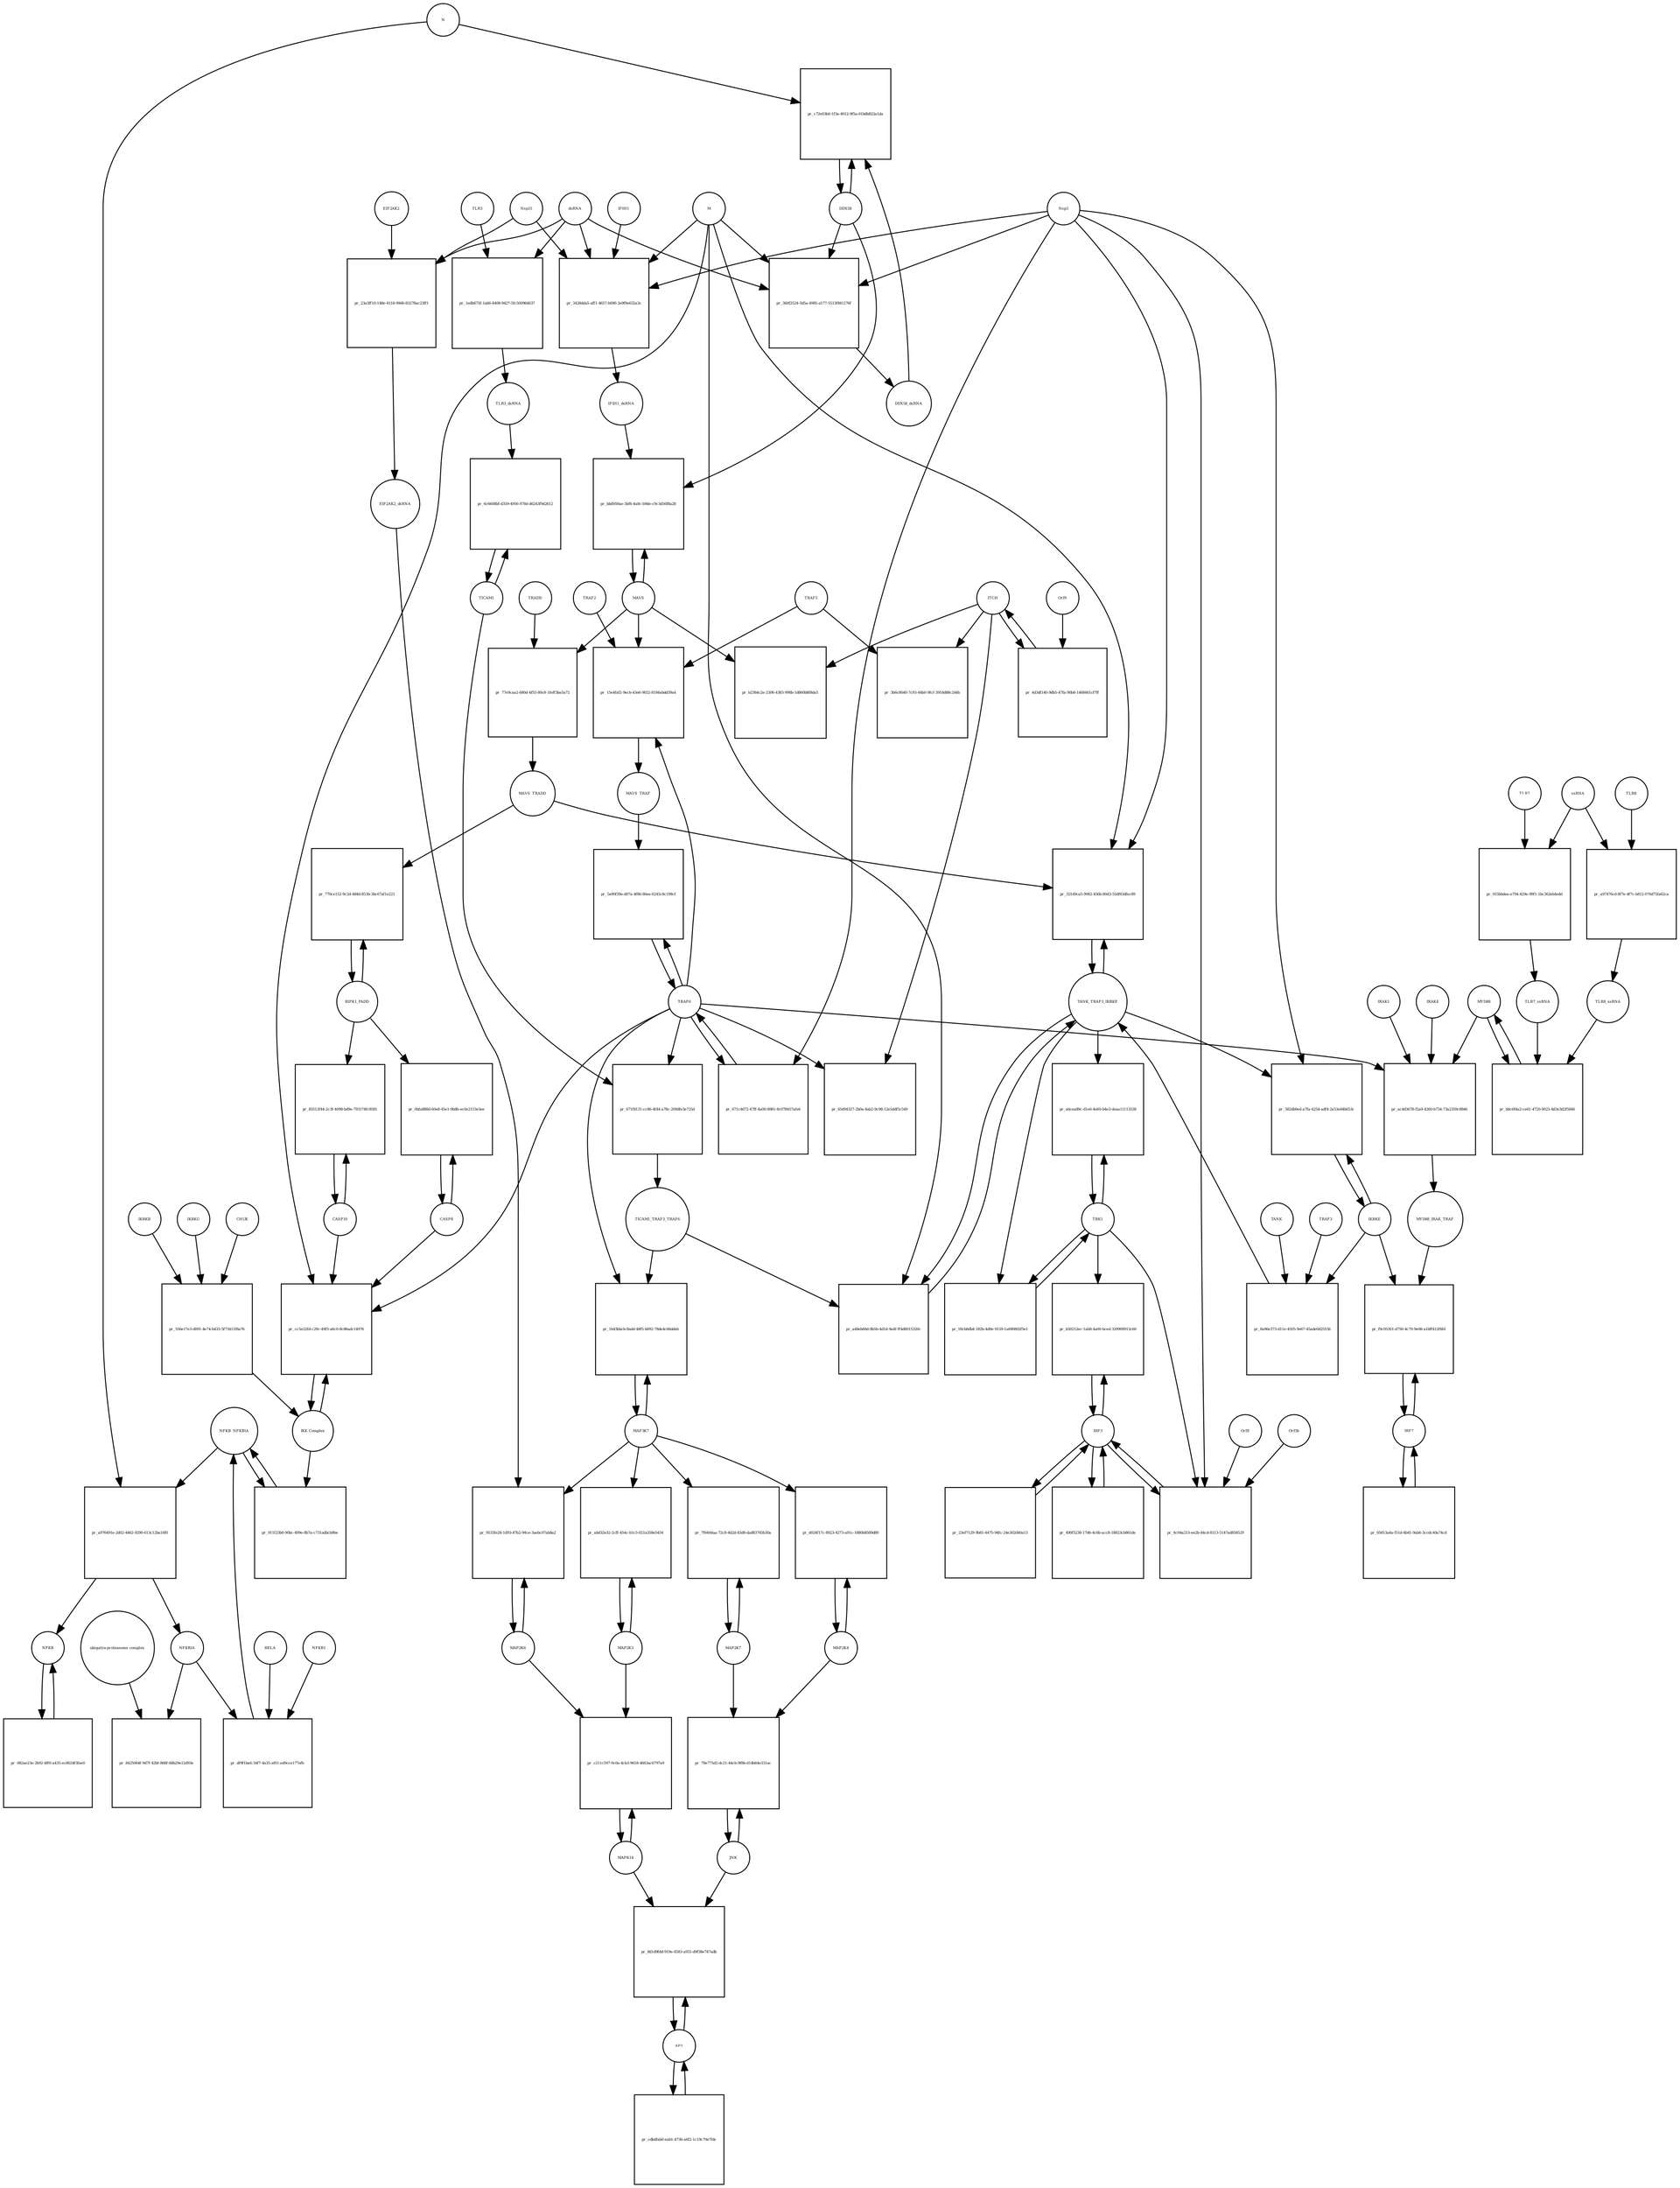 strict digraph  {
NFKB_NFKBIA [annotation="", bipartite=0, cls=complex, fontsize=4, label=NFKB_NFKBIA, shape=circle];
"pr_a976491e-2d02-4462-9290-613c12ba16f0" [annotation="", bipartite=1, cls=process, fontsize=4, label="pr_a976491e-2d02-4462-9290-613c12ba16f0", shape=square];
NFKB [annotation="", bipartite=0, cls=complex, fontsize=4, label=NFKB, shape=circle];
NFKBIA [annotation=urn_miriam_hgnc_7797, bipartite=0, cls=macromolecule, fontsize=4, label=NFKBIA, shape=circle];
N [annotation=urn_miriam_ncbiprotein_1798174255, bipartite=0, cls=macromolecule, fontsize=4, label=N, shape=circle];
TLR3 [annotation=urn_miriam_hgnc_11849, bipartite=0, cls="macromolecule multimer", fontsize=4, label=TLR3, shape=circle];
"pr_1edb675f-1a66-4408-9427-5fc500964637" [annotation="", bipartite=1, cls=process, fontsize=4, label="pr_1edb675f-1a66-4408-9427-5fc500964637", shape=square];
dsRNA [annotation="", bipartite=0, cls="nucleic acid feature", fontsize=4, label=dsRNA, shape=circle];
TLR3_dsRNA [annotation="", bipartite=0, cls=complex, fontsize=4, label=TLR3_dsRNA, shape=circle];
"pr_360f2524-5d5a-4985-a177-5513f841276f" [annotation="", bipartite=1, cls=process, fontsize=4, label="pr_360f2524-5d5a-4985-a177-5513f841276f", shape=square];
DDX58_dsRNA [annotation="", bipartite=0, cls=complex, fontsize=4, label=DDX58_dsRNA, shape=circle];
M [annotation=urn_miriam_ncbiprotein_1796318601, bipartite=0, cls=macromolecule, fontsize=4, label=M, shape=circle];
Nsp3 [annotation=urn_miriam_ncbiprotein_1802476807, bipartite=0, cls=macromolecule, fontsize=4, label=Nsp3, shape=circle];
DDX58 [annotation=urn_miriam_hgnc_19102, bipartite=0, cls=macromolecule, fontsize=4, label=DDX58, shape=circle];
"pr_3428dda5-aff1-4657-b090-2e9f9e632a3c" [annotation="", bipartite=1, cls=process, fontsize=4, label="pr_3428dda5-aff1-4657-b090-2e9f9e632a3c", shape=square];
IFIH1_dsRNA [annotation="", bipartite=0, cls=complex, fontsize=4, label=IFIH1_dsRNA, shape=circle];
Nsp15 [annotation=urn_miriam_ncbiprotein_1802476818, bipartite=0, cls=macromolecule, fontsize=4, label=Nsp15, shape=circle];
IFIH1 [annotation=urn_miriam_hgnc_18873, bipartite=0, cls=macromolecule, fontsize=4, label=IFIH1, shape=circle];
"pr_c72e03b0-1f3a-4912-9f5a-01b6b822a1da" [annotation="", bipartite=1, cls=process, fontsize=4, label="pr_c72e03b0-1f3a-4912-9f5a-01b6b822a1da", shape=square];
MAVS [annotation=urn_miriam_hgnc_29233, bipartite=0, cls="macromolecule multimer", fontsize=4, label=MAVS, shape=circle];
"pr_bbd959ae-3bf6-4a8c-b9de-c9c3d56f8a28" [annotation="", bipartite=1, cls=process, fontsize=4, label="pr_bbd959ae-3bf6-4a8c-b9de-c9c3d56f8a28", shape=square];
"pr_8425064f-9d7f-42bf-868f-68b29e12d93e" [annotation="", bipartite=1, cls=process, fontsize=4, label="pr_8425064f-9d7f-42bf-868f-68b29e12d93e", shape=square];
"ubiquitin-proteasome complex" [annotation="", bipartite=0, cls=complex, fontsize=4, label="ubiquitin-proteasome complex", shape=circle];
IRF3 [annotation=urn_miriam_hgnc_6118, bipartite=0, cls="macromolecule multimer", fontsize=4, label=IRF3, shape=circle];
"pr_b50212ec-1ab8-4a00-bced-329900913c60" [annotation="", bipartite=1, cls=process, fontsize=4, label="pr_b50212ec-1ab8-4a00-bced-329900913c60", shape=square];
TBK1 [annotation="", bipartite=0, cls=macromolecule, fontsize=4, label=TBK1, shape=circle];
"pr_4c04a213-ee2b-44cd-8113-5147ad858529" [annotation="", bipartite=1, cls=process, fontsize=4, label="pr_4c04a213-ee2b-44cd-8113-5147ad858529", shape=square];
Orf3b [annotation=urn_miriam_uniprot_P59633, bipartite=0, cls=macromolecule, fontsize=4, label=Orf3b, shape=circle];
Orf8 [annotation=urn_miriam_ncbiprotein_1796318604, bipartite=0, cls=macromolecule, fontsize=4, label=Orf8, shape=circle];
IRF7 [annotation=urn_miriam_hgnc_6122, bipartite=0, cls="macromolecule multimer", fontsize=4, label=IRF7, shape=circle];
"pr_f9c05301-d750-4c70-9e08-a1bff412f6fd" [annotation="", bipartite=1, cls=process, fontsize=4, label="pr_f9c05301-d750-4c70-9e08-a1bff412f6fd", shape=square];
IKBKE [annotation=urn_miriam_hgnc_14552, bipartite=0, cls=macromolecule, fontsize=4, label=IKBKE, shape=circle];
MYD88_IRAK_TRAF [annotation="", bipartite=0, cls=complex, fontsize=4, label=MYD88_IRAK_TRAF, shape=circle];
TRAF6 [annotation=urn_miriam_hgnc_12036, bipartite=0, cls=macromolecule, fontsize=4, label=TRAF6, shape=circle];
"pr_5e90f39e-d07a-4f86-86ee-6245c8c198cf" [annotation="", bipartite=1, cls=process, fontsize=4, label="pr_5e90f39e-d07a-4f86-86ee-6245c8c198cf", shape=square];
MAVS_TRAF [annotation="", bipartite=0, cls=complex, fontsize=4, label=MAVS_TRAF, shape=circle];
"pr_b2384c2e-2306-4383-998b-1d860b8f8da5" [annotation="", bipartite=1, cls=process, fontsize=4, label="pr_b2384c2e-2306-4383-998b-1d860b8f8da5", shape=square];
ITCH [annotation="", bipartite=0, cls=macromolecule, fontsize=4, label=ITCH, shape=circle];
TRAF5 [annotation=urn_miriam_hgnc_12035, bipartite=0, cls=macromolecule, fontsize=4, label=TRAF5, shape=circle];
"pr_3b6c8040-7c93-44b0-9fcf-3918d88c244b" [annotation="", bipartite=1, cls=process, fontsize=4, label="pr_3b6c8040-7c93-44b0-9fcf-3918d88c244b", shape=square];
"pr_65d94327-2b0a-4ab2-9c98-12e5ddf5c549" [annotation="", bipartite=1, cls=process, fontsize=4, label="pr_65d94327-2b0a-4ab2-9c98-12e5ddf5c549", shape=square];
TICAM1 [annotation=urn_miriam_hgnc_18348, bipartite=0, cls=macromolecule, fontsize=4, label=TICAM1, shape=circle];
"pr_6c6608bf-d359-4956-978d-d6243f9d2612" [annotation="", bipartite=1, cls=process, fontsize=4, label="pr_6c6608bf-d359-4956-978d-d6243f9d2612", shape=square];
"pr_671f8131-cc86-4f44-a78c-209dfe3e725d" [annotation="", bipartite=1, cls=process, fontsize=4, label="pr_671f8131-cc86-4f44-a78c-209dfe3e725d", shape=square];
TICAM1_TRAF3_TRAF6 [annotation="", bipartite=0, cls=complex, fontsize=4, label=TICAM1_TRAF3_TRAF6, shape=circle];
TANK_TRAF3_IKBKE [annotation="", bipartite=0, cls=complex, fontsize=4, label=TANK_TRAF3_IKBKE, shape=circle];
"pr_a48eb66d-8b5b-4d1d-9a4f-ff4d8015320c" [annotation="", bipartite=1, cls=process, fontsize=4, label="pr_a48eb66d-8b5b-4d1d-9a4f-ff4d8015320c", shape=square];
"pr_abcea89c-d1e6-4e60-b4e3-deaa11113538" [annotation="", bipartite=1, cls=process, fontsize=4, label="pr_abcea89c-d1e6-4e60-b4e3-deaa11113538", shape=square];
"pr_582db9ed-a7fa-4254-adf4-2e53e84b653c" [annotation="", bipartite=1, cls=process, fontsize=4, label="pr_582db9ed-a7fa-4254-adf4-2e53e84b653c", shape=square];
MYD88 [annotation="", bipartite=0, cls=macromolecule, fontsize=4, label=MYD88, shape=circle];
"pr_ac4d3678-f2a9-4260-b734-73a2359c8846" [annotation="", bipartite=1, cls=process, fontsize=4, label="pr_ac4d3678-f2a9-4260-b734-73a2359c8846", shape=square];
IRAK1 [annotation=urn_miriam_hgnc_6112, bipartite=0, cls=macromolecule, fontsize=4, label=IRAK1, shape=circle];
IRAK4 [annotation=urn_miriam_hgnc_17967, bipartite=0, cls=macromolecule, fontsize=4, label=IRAK4, shape=circle];
TLR7 [annotation=urn_miriam_hgnc_15631, bipartite=0, cls=macromolecule, fontsize=4, label=TLR7, shape=circle];
"pr_055bbdee-e794-429e-99f1-1bc362eb4edd" [annotation="", bipartite=1, cls=process, fontsize=4, label="pr_055bbdee-e794-429e-99f1-1bc362eb4edd", shape=square];
TLR7_ssRNA [annotation="", bipartite=0, cls=complex, fontsize=4, label=TLR7_ssRNA, shape=circle];
ssRNA [annotation="", bipartite=0, cls="nucleic acid feature", fontsize=4, label=ssRNA, shape=circle];
TLR8 [annotation=urn_miriam_hgnc_15632, bipartite=0, cls=macromolecule, fontsize=4, label=TLR8, shape=circle];
"pr_a97476cd-8f7e-4f7c-b812-076d75fa62ca" [annotation="", bipartite=1, cls=process, fontsize=4, label="pr_a97476cd-8f7e-4f7c-b812-076d75fa62ca", shape=square];
TLR8_ssRNA [annotation="", bipartite=0, cls=complex, fontsize=4, label=TLR8_ssRNA, shape=circle];
"pr_b6c6f4a2-ce61-4720-9023-8d3e3d2f5846" [annotation="", bipartite=1, cls=process, fontsize=4, label="pr_b6c6f4a2-ce61-4720-9023-8d3e3d2f5846", shape=square];
MAP3K7 [annotation="", bipartite=0, cls=macromolecule, fontsize=4, label=MAP3K7, shape=circle];
"pr_1b43bbcb-8add-48f5-b092-78de4c66ddeb" [annotation="", bipartite=1, cls=process, fontsize=4, label="pr_1b43bbcb-8add-48f5-b092-78de4c66ddeb", shape=square];
TRAF2 [annotation=urn_miriam_hgnc_12032, bipartite=0, cls=macromolecule, fontsize=4, label=TRAF2, shape=circle];
"pr_15e4faf2-9ecb-43e6-9022-8184abdd39a4" [annotation="", bipartite=1, cls=process, fontsize=4, label="pr_15e4faf2-9ecb-43e6-9022-8184abdd39a4", shape=square];
"pr_4d3df140-9db5-47fa-90b8-1468461cf7ff" [annotation="", bipartite=1, cls=process, fontsize=4, label="pr_4d3df140-9db5-47fa-90b8-1468461cf7ff", shape=square];
Orf9 [annotation=urn_miriam_uniprot_P59636, bipartite=0, cls=macromolecule, fontsize=4, label=Orf9, shape=circle];
"pr_77e9caa2-680d-4f55-80c8-1feff3ba5a72" [annotation="", bipartite=1, cls=process, fontsize=4, label="pr_77e9caa2-680d-4f55-80c8-1feff3ba5a72", shape=square];
MAVS_TRADD [annotation="", bipartite=0, cls=complex, fontsize=4, label=MAVS_TRADD, shape=circle];
TRADD [annotation=urn_miriam_hgnc_12030, bipartite=0, cls=macromolecule, fontsize=4, label=TRADD, shape=circle];
"pr_671c4672-47ff-4a00-8981-8c078457afe6" [annotation="", bipartite=1, cls=process, fontsize=4, label="pr_671c4672-47ff-4a00-8981-8c078457afe6", shape=square];
AP1 [annotation="", bipartite=0, cls=complex, fontsize=4, label=AP1, shape=circle];
"pr_8d1d9fdd-919e-4583-a931-d9f38e747adb" [annotation="", bipartite=1, cls=process, fontsize=4, label="pr_8d1d9fdd-919e-4583-a931-d9f38e747adb", shape=square];
MAPK14 [annotation="", bipartite=0, cls=macromolecule, fontsize=4, label=MAPK14, shape=circle];
JNK [annotation="", bipartite=0, cls=complex, fontsize=4, label=JNK, shape=circle];
"pr_78e775d2-dc21-44cb-9f8b-d14b64e331ac" [annotation="", bipartite=1, cls=process, fontsize=4, label="pr_78e775d2-dc21-44cb-9f8b-d14b64e331ac", shape=square];
MAP2K7 [annotation="", bipartite=0, cls=macromolecule, fontsize=4, label=MAP2K7, shape=circle];
MAP2K4 [annotation="", bipartite=0, cls=macromolecule, fontsize=4, label=MAP2K4, shape=circle];
"pr_d024f17c-8923-4273-a91c-1880b8589d80" [annotation="", bipartite=1, cls=process, fontsize=4, label="pr_d024f17c-8923-4273-a91c-1880b8589d80", shape=square];
"pr_7f6444aa-72c8-4d2d-83d8-dad83765b30a" [annotation="", bipartite=1, cls=process, fontsize=4, label="pr_7f6444aa-72c8-4d2d-83d8-dad83765b30a", shape=square];
MAP2K3 [annotation="", bipartite=0, cls=macromolecule, fontsize=4, label=MAP2K3, shape=circle];
"pr_abd32e32-2cff-454c-b1c5-021a358e5454" [annotation="", bipartite=1, cls=process, fontsize=4, label="pr_abd32e32-2cff-454c-b1c5-021a358e5454", shape=square];
MAP2K6 [annotation="", bipartite=0, cls=macromolecule, fontsize=4, label=MAP2K6, shape=circle];
"pr_9533fe28-1d93-47b2-94ce-3aebc07ab8a2" [annotation="", bipartite=1, cls=process, fontsize=4, label="pr_9533fe28-1d93-47b2-94ce-3aebc07ab8a2", shape=square];
EIF2AK2_dsRNA [annotation="", bipartite=0, cls=complex, fontsize=4, label=EIF2AK2_dsRNA, shape=circle];
"pr_23a3ff10-148e-4118-99d6-83278ac23ff1" [annotation="", bipartite=1, cls=process, fontsize=4, label="pr_23a3ff10-148e-4118-99d6-83278ac23ff1", shape=square];
EIF2AK2 [annotation=urn_miriam_hgnc_9437, bipartite=0, cls=macromolecule, fontsize=4, label=EIF2AK2, shape=circle];
RIPK1_FADD [annotation="", bipartite=0, cls=complex, fontsize=4, label=RIPK1_FADD, shape=circle];
"pr_770ce152-9c2d-484d-853b-3bc67af1e221" [annotation="", bipartite=1, cls=process, fontsize=4, label="pr_770ce152-9c2d-484d-853b-3bc67af1e221", shape=square];
CASP8 [annotation="", bipartite=0, cls=macromolecule, fontsize=4, label=CASP8, shape=circle];
"pr_0bfa888d-60e8-45e1-9b8b-ec0e2153e3ee" [annotation="", bipartite=1, cls=process, fontsize=4, label="pr_0bfa888d-60e8-45e1-9b8b-ec0e2153e3ee", shape=square];
CASP10 [annotation="", bipartite=0, cls=macromolecule, fontsize=4, label=CASP10, shape=circle];
"pr_85512f44-2c3f-4098-bd9e-793174fc8581" [annotation="", bipartite=1, cls=process, fontsize=4, label="pr_85512f44-2c3f-4098-bd9e-793174fc8581", shape=square];
"pr_911f23b0-90bc-499e-8b7a-c731adbcb9be" [annotation="", bipartite=1, cls=process, fontsize=4, label="pr_911f23b0-90bc-499e-8b7a-c731adbcb9be", shape=square];
"IKK Complex" [annotation="", bipartite=0, cls=complex, fontsize=4, label="IKK Complex", shape=circle];
"pr_cc5e22fd-c29c-49f3-a6c0-8c86adc14976" [annotation="", bipartite=1, cls=process, fontsize=4, label="pr_cc5e22fd-c29c-49f3-a6c0-8c86adc14976", shape=square];
"pr_df9f1ba6-34f7-4a35-af01-ed9cce177afb" [annotation="", bipartite=1, cls=process, fontsize=4, label="pr_df9f1ba6-34f7-4a35-af01-ed9cce177afb", shape=square];
RELA [annotation="", bipartite=0, cls=macromolecule, fontsize=4, label=RELA, shape=circle];
NFKB1 [annotation="", bipartite=0, cls=macromolecule, fontsize=4, label=NFKB1, shape=circle];
IKBKG [annotation="", bipartite=0, cls=macromolecule, fontsize=4, label=IKBKG, shape=circle];
"pr_556e17e3-d091-4e74-b433-5f73411f8a76" [annotation="", bipartite=1, cls=process, fontsize=4, label="pr_556e17e3-d091-4e74-b433-5f73411f8a76", shape=square];
CHUK [annotation="", bipartite=0, cls=macromolecule, fontsize=4, label=CHUK, shape=circle];
IKBKB [annotation="", bipartite=0, cls=macromolecule, fontsize=4, label=IKBKB, shape=circle];
"pr_321d9ca5-9082-456b-80d3-55df63dfec89" [annotation="", bipartite=1, cls=process, fontsize=4, label="pr_321d9ca5-9082-456b-80d3-55df63dfec89", shape=square];
"pr_59cb8db4-182b-4d0e-9159-1a690802f5e1" [annotation="", bipartite=1, cls=process, fontsize=4, label="pr_59cb8db4-182b-4d0e-9159-1a690802f5e1", shape=square];
"pr_c211c597-9c0a-4cb3-9618-4663ac6797a9" [annotation="", bipartite=1, cls=process, fontsize=4, label="pr_c211c597-9c0a-4cb3-9618-4663ac6797a9", shape=square];
TRAF3 [annotation="", bipartite=0, cls=macromolecule, fontsize=4, label=TRAF3, shape=circle];
"pr_8a96e373-d11e-4505-9e67-45ade0d2553b" [annotation="", bipartite=1, cls=process, fontsize=4, label="pr_8a96e373-d11e-4505-9e67-45ade0d2553b", shape=square];
TANK [annotation="", bipartite=0, cls=macromolecule, fontsize=4, label=TANK, shape=circle];
"pr_082ae23e-2b92-4ff0-a435-ec8624f3fae0" [annotation="", bipartite=1, cls=process, fontsize=4, label="pr_082ae23e-2b92-4ff0-a435-ec8624f3fae0", shape=square];
"pr_490f5238-17d6-4c6b-acc8-18823cb861de" [annotation="", bipartite=1, cls=process, fontsize=4, label="pr_490f5238-17d6-4c6b-acc8-18823cb861de", shape=square];
"pr_23ef7129-9b81-4475-94fc-24e302d40a13" [annotation="", bipartite=1, cls=process, fontsize=4, label="pr_23ef7129-9b81-4475-94fc-24e302d40a13", shape=square];
"pr_05813a4a-f51d-4b41-9ab6-3ccdc40a74cd" [annotation="", bipartite=1, cls=process, fontsize=4, label="pr_05813a4a-f51d-4b41-9ab6-3ccdc40a74cd", shape=square];
"pr_cdbdfab0-eab1-4736-a6f2-1c19c79e7fdc" [annotation="", bipartite=1, cls=process, fontsize=4, label="pr_cdbdfab0-eab1-4736-a6f2-1c19c79e7fdc", shape=square];
NFKB_NFKBIA -> "pr_a976491e-2d02-4462-9290-613c12ba16f0"  [annotation="", interaction_type=consumption];
NFKB_NFKBIA -> "pr_911f23b0-90bc-499e-8b7a-c731adbcb9be"  [annotation="", interaction_type=consumption];
"pr_a976491e-2d02-4462-9290-613c12ba16f0" -> NFKB  [annotation="", interaction_type=production];
"pr_a976491e-2d02-4462-9290-613c12ba16f0" -> NFKBIA  [annotation="", interaction_type=production];
NFKB -> "pr_082ae23e-2b92-4ff0-a435-ec8624f3fae0"  [annotation="", interaction_type=consumption];
NFKBIA -> "pr_8425064f-9d7f-42bf-868f-68b29e12d93e"  [annotation="", interaction_type=consumption];
NFKBIA -> "pr_df9f1ba6-34f7-4a35-af01-ed9cce177afb"  [annotation="", interaction_type=consumption];
N -> "pr_a976491e-2d02-4462-9290-613c12ba16f0"  [annotation="urn_miriam_pubmed_16143815|urn_miriam_taxonomy_694009", interaction_type=stimulation];
N -> "pr_c72e03b0-1f3a-4912-9f5a-01b6b822a1da"  [annotation="urn_miriam_pubmed_25581309|urn_miriam_pubmed_28148787|urn_miriam_taxonomy_694009", interaction_type=inhibition];
TLR3 -> "pr_1edb675f-1a66-4408-9427-5fc500964637"  [annotation="", interaction_type=consumption];
"pr_1edb675f-1a66-4408-9427-5fc500964637" -> TLR3_dsRNA  [annotation="", interaction_type=production];
dsRNA -> "pr_1edb675f-1a66-4408-9427-5fc500964637"  [annotation="", interaction_type=consumption];
dsRNA -> "pr_360f2524-5d5a-4985-a177-5513f841276f"  [annotation="", interaction_type=consumption];
dsRNA -> "pr_3428dda5-aff1-4657-b090-2e9f9e632a3c"  [annotation="", interaction_type=consumption];
dsRNA -> "pr_23a3ff10-148e-4118-99d6-83278ac23ff1"  [annotation="", interaction_type=consumption];
TLR3_dsRNA -> "pr_6c6608bf-d359-4956-978d-d6243f9d2612"  [annotation=urn_miriam_pubmed_20303872, interaction_type=stimulation];
"pr_360f2524-5d5a-4985-a177-5513f841276f" -> DDX58_dsRNA  [annotation="", interaction_type=production];
DDX58_dsRNA -> "pr_c72e03b0-1f3a-4912-9f5a-01b6b822a1da"  [annotation="urn_miriam_pubmed_25581309|urn_miriam_pubmed_28148787|urn_miriam_taxonomy_694009", interaction_type=catalysis];
M -> "pr_360f2524-5d5a-4985-a177-5513f841276f"  [annotation="urn_miriam_pubmed_20303872|urn_miriam_pubmed_19380580|urn_miriam_pubmed_31226023|urn_miriam_taxonomy_694009", interaction_type=inhibition];
M -> "pr_3428dda5-aff1-4657-b090-2e9f9e632a3c"  [annotation="urn_miriam_pubmed_28484023|urn_miriam_pubmed_19380580|urn_miriam_pubmed_31226023|urn_miriam_taxonomy_694009", interaction_type=inhibition];
M -> "pr_a48eb66d-8b5b-4d1d-9a4f-ff4d8015320c"  [annotation="urn_miriam_pubmed_19380580|urn_miriam_pubmed_19366914|urn_miriam_taxonomy_694009", interaction_type=inhibition];
M -> "pr_cc5e22fd-c29c-49f3-a6c0-8c86adc14976"  [annotation="urn_miriam_pubmed_19366914|urn_miriam_pubmed_20303872|urn_miriam_pubmed_17705188|urn_miriam_pubmed_694009", interaction_type=inhibition];
M -> "pr_321d9ca5-9082-456b-80d3-55df63dfec89"  [annotation="urn_miriam_pubmed_19366914|urn_miriam_pubmed_27164085|urn_miriam_pubmed_19380580|urn_miriam_taxonomy_694009", interaction_type=inhibition];
Nsp3 -> "pr_360f2524-5d5a-4985-a177-5513f841276f"  [annotation="urn_miriam_pubmed_20303872|urn_miriam_pubmed_19380580|urn_miriam_pubmed_31226023|urn_miriam_taxonomy_694009", interaction_type=inhibition];
Nsp3 -> "pr_3428dda5-aff1-4657-b090-2e9f9e632a3c"  [annotation="urn_miriam_pubmed_28484023|urn_miriam_pubmed_19380580|urn_miriam_pubmed_31226023|urn_miriam_taxonomy_694009", interaction_type=inhibition];
Nsp3 -> "pr_4c04a213-ee2b-44cd-8113-5147ad858529"  [annotation="urn_miriam_pubmed_17761676|urn_miriam_pubmed_31226023|urn_miriam_taxonomy_694009", interaction_type=inhibition];
Nsp3 -> "pr_582db9ed-a7fa-4254-adf4-2e53e84b653c"  [annotation="urn_miriam_pubmed_20303872|urn_miriam_pubmed_31226023|urn_miriam_taxonomy_694009", interaction_type=inhibition];
Nsp3 -> "pr_671c4672-47ff-4a00-8981-8c078457afe6"  [annotation="urn_miriam_pubmed_27164085|urn_miriam_taxonomy_694009", interaction_type=catalysis];
Nsp3 -> "pr_321d9ca5-9082-456b-80d3-55df63dfec89"  [annotation="urn_miriam_pubmed_19366914|urn_miriam_pubmed_27164085|urn_miriam_pubmed_19380580|urn_miriam_taxonomy_694009", interaction_type=inhibition];
DDX58 -> "pr_360f2524-5d5a-4985-a177-5513f841276f"  [annotation="", interaction_type=consumption];
DDX58 -> "pr_c72e03b0-1f3a-4912-9f5a-01b6b822a1da"  [annotation="", interaction_type=consumption];
DDX58 -> "pr_bbd959ae-3bf6-4a8c-b9de-c9c3d56f8a28"  [annotation=urn_miriam_pubmed_25581309, interaction_type=catalysis];
"pr_3428dda5-aff1-4657-b090-2e9f9e632a3c" -> IFIH1_dsRNA  [annotation="", interaction_type=production];
IFIH1_dsRNA -> "pr_bbd959ae-3bf6-4a8c-b9de-c9c3d56f8a28"  [annotation=urn_miriam_pubmed_25581309, interaction_type=catalysis];
Nsp15 -> "pr_3428dda5-aff1-4657-b090-2e9f9e632a3c"  [annotation="urn_miriam_pubmed_28484023|urn_miriam_pubmed_19380580|urn_miriam_pubmed_31226023|urn_miriam_taxonomy_694009", interaction_type=inhibition];
Nsp15 -> "pr_23a3ff10-148e-4118-99d6-83278ac23ff1"  [annotation="urn_miriam_pubmed_28484023|urn_miriam_pubmed_19366914|urn_miriam_taxonomy_694009", interaction_type=inhibition];
IFIH1 -> "pr_3428dda5-aff1-4657-b090-2e9f9e632a3c"  [annotation="", interaction_type=consumption];
"pr_c72e03b0-1f3a-4912-9f5a-01b6b822a1da" -> DDX58  [annotation="", interaction_type=production];
MAVS -> "pr_bbd959ae-3bf6-4a8c-b9de-c9c3d56f8a28"  [annotation="", interaction_type=consumption];
MAVS -> "pr_b2384c2e-2306-4383-998b-1d860b8f8da5"  [annotation="", interaction_type=consumption];
MAVS -> "pr_15e4faf2-9ecb-43e6-9022-8184abdd39a4"  [annotation="", interaction_type=consumption];
MAVS -> "pr_77e9caa2-680d-4f55-80c8-1feff3ba5a72"  [annotation="", interaction_type=consumption];
"pr_bbd959ae-3bf6-4a8c-b9de-c9c3d56f8a28" -> MAVS  [annotation="", interaction_type=production];
"ubiquitin-proteasome complex" -> "pr_8425064f-9d7f-42bf-868f-68b29e12d93e"  [annotation=urn_miriam_pubmed_20303872, interaction_type=catalysis];
IRF3 -> "pr_b50212ec-1ab8-4a00-bced-329900913c60"  [annotation="", interaction_type=consumption];
IRF3 -> "pr_4c04a213-ee2b-44cd-8113-5147ad858529"  [annotation="", interaction_type=consumption];
IRF3 -> "pr_490f5238-17d6-4c6b-acc8-18823cb861de"  [annotation="", interaction_type=consumption];
IRF3 -> "pr_23ef7129-9b81-4475-94fc-24e302d40a13"  [annotation="", interaction_type=consumption];
"pr_b50212ec-1ab8-4a00-bced-329900913c60" -> IRF3  [annotation="", interaction_type=production];
TBK1 -> "pr_b50212ec-1ab8-4a00-bced-329900913c60"  [annotation=urn_miriam_pubmed_25581309, interaction_type=catalysis];
TBK1 -> "pr_4c04a213-ee2b-44cd-8113-5147ad858529"  [annotation="urn_miriam_pubmed_17761676|urn_miriam_pubmed_31226023|urn_miriam_taxonomy_694009", interaction_type=catalysis];
TBK1 -> "pr_abcea89c-d1e6-4e60-b4e3-deaa11113538"  [annotation="", interaction_type=consumption];
TBK1 -> "pr_59cb8db4-182b-4d0e-9159-1a690802f5e1"  [annotation="", interaction_type=consumption];
"pr_4c04a213-ee2b-44cd-8113-5147ad858529" -> IRF3  [annotation="", interaction_type=production];
Orf3b -> "pr_4c04a213-ee2b-44cd-8113-5147ad858529"  [annotation="urn_miriam_pubmed_17761676|urn_miriam_pubmed_31226023|urn_miriam_taxonomy_694009", interaction_type=inhibition];
Orf8 -> "pr_4c04a213-ee2b-44cd-8113-5147ad858529"  [annotation="urn_miriam_pubmed_17761676|urn_miriam_pubmed_31226023|urn_miriam_taxonomy_694009", interaction_type=inhibition];
IRF7 -> "pr_f9c05301-d750-4c70-9e08-a1bff412f6fd"  [annotation="", interaction_type=consumption];
IRF7 -> "pr_05813a4a-f51d-4b41-9ab6-3ccdc40a74cd"  [annotation="", interaction_type=consumption];
"pr_f9c05301-d750-4c70-9e08-a1bff412f6fd" -> IRF7  [annotation="", interaction_type=production];
IKBKE -> "pr_f9c05301-d750-4c70-9e08-a1bff412f6fd"  [annotation=urn_miriam_pubmed_20303872, interaction_type=catalysis];
IKBKE -> "pr_582db9ed-a7fa-4254-adf4-2e53e84b653c"  [annotation="", interaction_type=consumption];
IKBKE -> "pr_8a96e373-d11e-4505-9e67-45ade0d2553b"  [annotation="", interaction_type=consumption];
MYD88_IRAK_TRAF -> "pr_f9c05301-d750-4c70-9e08-a1bff412f6fd"  [annotation=urn_miriam_pubmed_20303872, interaction_type=catalysis];
TRAF6 -> "pr_5e90f39e-d07a-4f86-86ee-6245c8c198cf"  [annotation="", interaction_type=consumption];
TRAF6 -> "pr_65d94327-2b0a-4ab2-9c98-12e5ddf5c549"  [annotation="", interaction_type=consumption];
TRAF6 -> "pr_671f8131-cc86-4f44-a78c-209dfe3e725d"  [annotation="", interaction_type=consumption];
TRAF6 -> "pr_ac4d3678-f2a9-4260-b734-73a2359c8846"  [annotation="", interaction_type=consumption];
TRAF6 -> "pr_1b43bbcb-8add-48f5-b092-78de4c66ddeb"  [annotation=urn_miriam_pubmed_19366914, interaction_type=stimulation];
TRAF6 -> "pr_15e4faf2-9ecb-43e6-9022-8184abdd39a4"  [annotation="", interaction_type=consumption];
TRAF6 -> "pr_671c4672-47ff-4a00-8981-8c078457afe6"  [annotation="", interaction_type=consumption];
TRAF6 -> "pr_cc5e22fd-c29c-49f3-a6c0-8c86adc14976"  [annotation="urn_miriam_pubmed_19366914|urn_miriam_pubmed_20303872|urn_miriam_pubmed_17705188|urn_miriam_pubmed_694009", interaction_type=stimulation];
"pr_5e90f39e-d07a-4f86-86ee-6245c8c198cf" -> TRAF6  [annotation="", interaction_type=production];
MAVS_TRAF -> "pr_5e90f39e-d07a-4f86-86ee-6245c8c198cf"  [annotation=urn_miriam_pubmed_19366914, interaction_type=catalysis];
ITCH -> "pr_b2384c2e-2306-4383-998b-1d860b8f8da5"  [annotation=urn_miriam_pubmed_25135833, interaction_type=catalysis];
ITCH -> "pr_3b6c8040-7c93-44b0-9fcf-3918d88c244b"  [annotation=urn_miriam_pubmed_25135833, interaction_type=catalysis];
ITCH -> "pr_65d94327-2b0a-4ab2-9c98-12e5ddf5c549"  [annotation=urn_miriam_pubmed_25135833, interaction_type=catalysis];
ITCH -> "pr_4d3df140-9db5-47fa-90b8-1468461cf7ff"  [annotation="", interaction_type=consumption];
TRAF5 -> "pr_3b6c8040-7c93-44b0-9fcf-3918d88c244b"  [annotation="", interaction_type=consumption];
TRAF5 -> "pr_15e4faf2-9ecb-43e6-9022-8184abdd39a4"  [annotation="", interaction_type=consumption];
TICAM1 -> "pr_6c6608bf-d359-4956-978d-d6243f9d2612"  [annotation="", interaction_type=consumption];
TICAM1 -> "pr_671f8131-cc86-4f44-a78c-209dfe3e725d"  [annotation="", interaction_type=consumption];
"pr_6c6608bf-d359-4956-978d-d6243f9d2612" -> TICAM1  [annotation="", interaction_type=production];
"pr_671f8131-cc86-4f44-a78c-209dfe3e725d" -> TICAM1_TRAF3_TRAF6  [annotation="", interaction_type=production];
TICAM1_TRAF3_TRAF6 -> "pr_a48eb66d-8b5b-4d1d-9a4f-ff4d8015320c"  [annotation="urn_miriam_pubmed_19380580|urn_miriam_pubmed_19366914|urn_miriam_taxonomy_694009", interaction_type=stimulation];
TICAM1_TRAF3_TRAF6 -> "pr_1b43bbcb-8add-48f5-b092-78de4c66ddeb"  [annotation=urn_miriam_pubmed_19366914, interaction_type=stimulation];
TANK_TRAF3_IKBKE -> "pr_a48eb66d-8b5b-4d1d-9a4f-ff4d8015320c"  [annotation="", interaction_type=consumption];
TANK_TRAF3_IKBKE -> "pr_abcea89c-d1e6-4e60-b4e3-deaa11113538"  [annotation=urn_miriam_pubmed_20303872, interaction_type=stimulation];
TANK_TRAF3_IKBKE -> "pr_582db9ed-a7fa-4254-adf4-2e53e84b653c"  [annotation="urn_miriam_pubmed_20303872|urn_miriam_pubmed_31226023|urn_miriam_taxonomy_694009", interaction_type=stimulation];
TANK_TRAF3_IKBKE -> "pr_321d9ca5-9082-456b-80d3-55df63dfec89"  [annotation="", interaction_type=consumption];
TANK_TRAF3_IKBKE -> "pr_59cb8db4-182b-4d0e-9159-1a690802f5e1"  [annotation=urn_miriam_pubmed_19366914, interaction_type=stimulation];
"pr_a48eb66d-8b5b-4d1d-9a4f-ff4d8015320c" -> TANK_TRAF3_IKBKE  [annotation="", interaction_type=production];
"pr_abcea89c-d1e6-4e60-b4e3-deaa11113538" -> TBK1  [annotation="", interaction_type=production];
"pr_582db9ed-a7fa-4254-adf4-2e53e84b653c" -> IKBKE  [annotation="", interaction_type=production];
MYD88 -> "pr_ac4d3678-f2a9-4260-b734-73a2359c8846"  [annotation="", interaction_type=consumption];
MYD88 -> "pr_b6c6f4a2-ce61-4720-9023-8d3e3d2f5846"  [annotation="", interaction_type=consumption];
"pr_ac4d3678-f2a9-4260-b734-73a2359c8846" -> MYD88_IRAK_TRAF  [annotation="", interaction_type=production];
IRAK1 -> "pr_ac4d3678-f2a9-4260-b734-73a2359c8846"  [annotation="", interaction_type=consumption];
IRAK4 -> "pr_ac4d3678-f2a9-4260-b734-73a2359c8846"  [annotation="", interaction_type=consumption];
TLR7 -> "pr_055bbdee-e794-429e-99f1-1bc362eb4edd"  [annotation="", interaction_type=consumption];
"pr_055bbdee-e794-429e-99f1-1bc362eb4edd" -> TLR7_ssRNA  [annotation="", interaction_type=production];
TLR7_ssRNA -> "pr_b6c6f4a2-ce61-4720-9023-8d3e3d2f5846"  [annotation=urn_miriam_pubmed_19366914, interaction_type=stimulation];
ssRNA -> "pr_055bbdee-e794-429e-99f1-1bc362eb4edd"  [annotation="", interaction_type=consumption];
ssRNA -> "pr_a97476cd-8f7e-4f7c-b812-076d75fa62ca"  [annotation="", interaction_type=consumption];
TLR8 -> "pr_a97476cd-8f7e-4f7c-b812-076d75fa62ca"  [annotation="", interaction_type=consumption];
"pr_a97476cd-8f7e-4f7c-b812-076d75fa62ca" -> TLR8_ssRNA  [annotation="", interaction_type=production];
TLR8_ssRNA -> "pr_b6c6f4a2-ce61-4720-9023-8d3e3d2f5846"  [annotation=urn_miriam_pubmed_19366914, interaction_type=stimulation];
"pr_b6c6f4a2-ce61-4720-9023-8d3e3d2f5846" -> MYD88  [annotation="", interaction_type=production];
MAP3K7 -> "pr_1b43bbcb-8add-48f5-b092-78de4c66ddeb"  [annotation="", interaction_type=consumption];
MAP3K7 -> "pr_d024f17c-8923-4273-a91c-1880b8589d80"  [annotation=urn_miriam_pubmed_19366914, interaction_type=catalysis];
MAP3K7 -> "pr_7f6444aa-72c8-4d2d-83d8-dad83765b30a"  [annotation=urn_miriam_pubmed_19366914, interaction_type=catalysis];
MAP3K7 -> "pr_abd32e32-2cff-454c-b1c5-021a358e5454"  [annotation=urn_miriam_pubmed_19366914, interaction_type=catalysis];
MAP3K7 -> "pr_9533fe28-1d93-47b2-94ce-3aebc07ab8a2"  [annotation=urn_miriam_pubmed_19366914, interaction_type=catalysis];
"pr_1b43bbcb-8add-48f5-b092-78de4c66ddeb" -> MAP3K7  [annotation="", interaction_type=production];
TRAF2 -> "pr_15e4faf2-9ecb-43e6-9022-8184abdd39a4"  [annotation="", interaction_type=consumption];
"pr_15e4faf2-9ecb-43e6-9022-8184abdd39a4" -> MAVS_TRAF  [annotation="", interaction_type=production];
"pr_4d3df140-9db5-47fa-90b8-1468461cf7ff" -> ITCH  [annotation="", interaction_type=production];
Orf9 -> "pr_4d3df140-9db5-47fa-90b8-1468461cf7ff"  [annotation="urn_miriam_pubmed_25135833|urn_miriam_taxonomy_694009", interaction_type=stimulation];
"pr_77e9caa2-680d-4f55-80c8-1feff3ba5a72" -> MAVS_TRADD  [annotation="", interaction_type=production];
MAVS_TRADD -> "pr_770ce152-9c2d-484d-853b-3bc67af1e221"  [annotation=urn_miriam_pubmed_19366914, interaction_type=stimulation];
MAVS_TRADD -> "pr_321d9ca5-9082-456b-80d3-55df63dfec89"  [annotation="urn_miriam_pubmed_19366914|urn_miriam_pubmed_27164085|urn_miriam_pubmed_19380580|urn_miriam_taxonomy_694009", interaction_type=stimulation];
TRADD -> "pr_77e9caa2-680d-4f55-80c8-1feff3ba5a72"  [annotation="", interaction_type=consumption];
"pr_671c4672-47ff-4a00-8981-8c078457afe6" -> TRAF6  [annotation="", interaction_type=production];
AP1 -> "pr_8d1d9fdd-919e-4583-a931-d9f38e747adb"  [annotation="", interaction_type=consumption];
AP1 -> "pr_cdbdfab0-eab1-4736-a6f2-1c19c79e7fdc"  [annotation="", interaction_type=consumption];
"pr_8d1d9fdd-919e-4583-a931-d9f38e747adb" -> AP1  [annotation="", interaction_type=production];
MAPK14 -> "pr_8d1d9fdd-919e-4583-a931-d9f38e747adb"  [annotation=urn_miriam_pubmed_19366914, interaction_type=stimulation];
MAPK14 -> "pr_c211c597-9c0a-4cb3-9618-4663ac6797a9"  [annotation="", interaction_type=consumption];
JNK -> "pr_8d1d9fdd-919e-4583-a931-d9f38e747adb"  [annotation=urn_miriam_pubmed_19366914, interaction_type=stimulation];
JNK -> "pr_78e775d2-dc21-44cb-9f8b-d14b64e331ac"  [annotation="", interaction_type=consumption];
"pr_78e775d2-dc21-44cb-9f8b-d14b64e331ac" -> JNK  [annotation="", interaction_type=production];
MAP2K7 -> "pr_78e775d2-dc21-44cb-9f8b-d14b64e331ac"  [annotation=urn_miriam_pubmed_19366914, interaction_type=catalysis];
MAP2K7 -> "pr_7f6444aa-72c8-4d2d-83d8-dad83765b30a"  [annotation="", interaction_type=consumption];
MAP2K4 -> "pr_78e775d2-dc21-44cb-9f8b-d14b64e331ac"  [annotation=urn_miriam_pubmed_19366914, interaction_type=catalysis];
MAP2K4 -> "pr_d024f17c-8923-4273-a91c-1880b8589d80"  [annotation="", interaction_type=consumption];
"pr_d024f17c-8923-4273-a91c-1880b8589d80" -> MAP2K4  [annotation="", interaction_type=production];
"pr_7f6444aa-72c8-4d2d-83d8-dad83765b30a" -> MAP2K7  [annotation="", interaction_type=production];
MAP2K3 -> "pr_abd32e32-2cff-454c-b1c5-021a358e5454"  [annotation="", interaction_type=consumption];
MAP2K3 -> "pr_c211c597-9c0a-4cb3-9618-4663ac6797a9"  [annotation=urn_miriam_pubmed_19366914, interaction_type=catalysis];
"pr_abd32e32-2cff-454c-b1c5-021a358e5454" -> MAP2K3  [annotation="", interaction_type=production];
MAP2K6 -> "pr_9533fe28-1d93-47b2-94ce-3aebc07ab8a2"  [annotation="", interaction_type=consumption];
MAP2K6 -> "pr_c211c597-9c0a-4cb3-9618-4663ac6797a9"  [annotation=urn_miriam_pubmed_19366914, interaction_type=catalysis];
"pr_9533fe28-1d93-47b2-94ce-3aebc07ab8a2" -> MAP2K6  [annotation="", interaction_type=production];
EIF2AK2_dsRNA -> "pr_9533fe28-1d93-47b2-94ce-3aebc07ab8a2"  [annotation=urn_miriam_pubmed_19366914, interaction_type=stimulation];
"pr_23a3ff10-148e-4118-99d6-83278ac23ff1" -> EIF2AK2_dsRNA  [annotation="", interaction_type=production];
EIF2AK2 -> "pr_23a3ff10-148e-4118-99d6-83278ac23ff1"  [annotation="", interaction_type=consumption];
RIPK1_FADD -> "pr_770ce152-9c2d-484d-853b-3bc67af1e221"  [annotation="", interaction_type=consumption];
RIPK1_FADD -> "pr_0bfa888d-60e8-45e1-9b8b-ec0e2153e3ee"  [annotation=urn_miriam_pubmed_19366914, interaction_type=stimulation];
RIPK1_FADD -> "pr_85512f44-2c3f-4098-bd9e-793174fc8581"  [annotation=urn_miriam_pubmed_20303872, interaction_type=stimulation];
"pr_770ce152-9c2d-484d-853b-3bc67af1e221" -> RIPK1_FADD  [annotation="", interaction_type=production];
CASP8 -> "pr_0bfa888d-60e8-45e1-9b8b-ec0e2153e3ee"  [annotation="", interaction_type=consumption];
CASP8 -> "pr_cc5e22fd-c29c-49f3-a6c0-8c86adc14976"  [annotation="urn_miriam_pubmed_19366914|urn_miriam_pubmed_20303872|urn_miriam_pubmed_17705188|urn_miriam_pubmed_694009", interaction_type=stimulation];
"pr_0bfa888d-60e8-45e1-9b8b-ec0e2153e3ee" -> CASP8  [annotation="", interaction_type=production];
CASP10 -> "pr_85512f44-2c3f-4098-bd9e-793174fc8581"  [annotation="", interaction_type=consumption];
CASP10 -> "pr_cc5e22fd-c29c-49f3-a6c0-8c86adc14976"  [annotation="urn_miriam_pubmed_19366914|urn_miriam_pubmed_20303872|urn_miriam_pubmed_17705188|urn_miriam_pubmed_694009", interaction_type=stimulation];
"pr_85512f44-2c3f-4098-bd9e-793174fc8581" -> CASP10  [annotation="", interaction_type=production];
"pr_911f23b0-90bc-499e-8b7a-c731adbcb9be" -> NFKB_NFKBIA  [annotation="", interaction_type=production];
"IKK Complex" -> "pr_911f23b0-90bc-499e-8b7a-c731adbcb9be"  [annotation=urn_miriam_pubmed_19366914, interaction_type=catalysis];
"IKK Complex" -> "pr_cc5e22fd-c29c-49f3-a6c0-8c86adc14976"  [annotation="", interaction_type=consumption];
"pr_cc5e22fd-c29c-49f3-a6c0-8c86adc14976" -> "IKK Complex"  [annotation="", interaction_type=production];
"pr_df9f1ba6-34f7-4a35-af01-ed9cce177afb" -> NFKB_NFKBIA  [annotation="", interaction_type=production];
RELA -> "pr_df9f1ba6-34f7-4a35-af01-ed9cce177afb"  [annotation="", interaction_type=consumption];
NFKB1 -> "pr_df9f1ba6-34f7-4a35-af01-ed9cce177afb"  [annotation="", interaction_type=consumption];
IKBKG -> "pr_556e17e3-d091-4e74-b433-5f73411f8a76"  [annotation="", interaction_type=consumption];
"pr_556e17e3-d091-4e74-b433-5f73411f8a76" -> "IKK Complex"  [annotation="", interaction_type=production];
CHUK -> "pr_556e17e3-d091-4e74-b433-5f73411f8a76"  [annotation="", interaction_type=consumption];
IKBKB -> "pr_556e17e3-d091-4e74-b433-5f73411f8a76"  [annotation="", interaction_type=consumption];
"pr_321d9ca5-9082-456b-80d3-55df63dfec89" -> TANK_TRAF3_IKBKE  [annotation="", interaction_type=production];
"pr_59cb8db4-182b-4d0e-9159-1a690802f5e1" -> TBK1  [annotation="", interaction_type=production];
"pr_c211c597-9c0a-4cb3-9618-4663ac6797a9" -> MAPK14  [annotation="", interaction_type=production];
TRAF3 -> "pr_8a96e373-d11e-4505-9e67-45ade0d2553b"  [annotation="", interaction_type=consumption];
"pr_8a96e373-d11e-4505-9e67-45ade0d2553b" -> TANK_TRAF3_IKBKE  [annotation="", interaction_type=production];
TANK -> "pr_8a96e373-d11e-4505-9e67-45ade0d2553b"  [annotation="", interaction_type=consumption];
"pr_082ae23e-2b92-4ff0-a435-ec8624f3fae0" -> NFKB  [annotation="", interaction_type=production];
"pr_490f5238-17d6-4c6b-acc8-18823cb861de" -> IRF3  [annotation="", interaction_type=production];
"pr_23ef7129-9b81-4475-94fc-24e302d40a13" -> IRF3  [annotation="", interaction_type=production];
"pr_05813a4a-f51d-4b41-9ab6-3ccdc40a74cd" -> IRF7  [annotation="", interaction_type=production];
"pr_cdbdfab0-eab1-4736-a6f2-1c19c79e7fdc" -> AP1  [annotation="", interaction_type=production];
}
